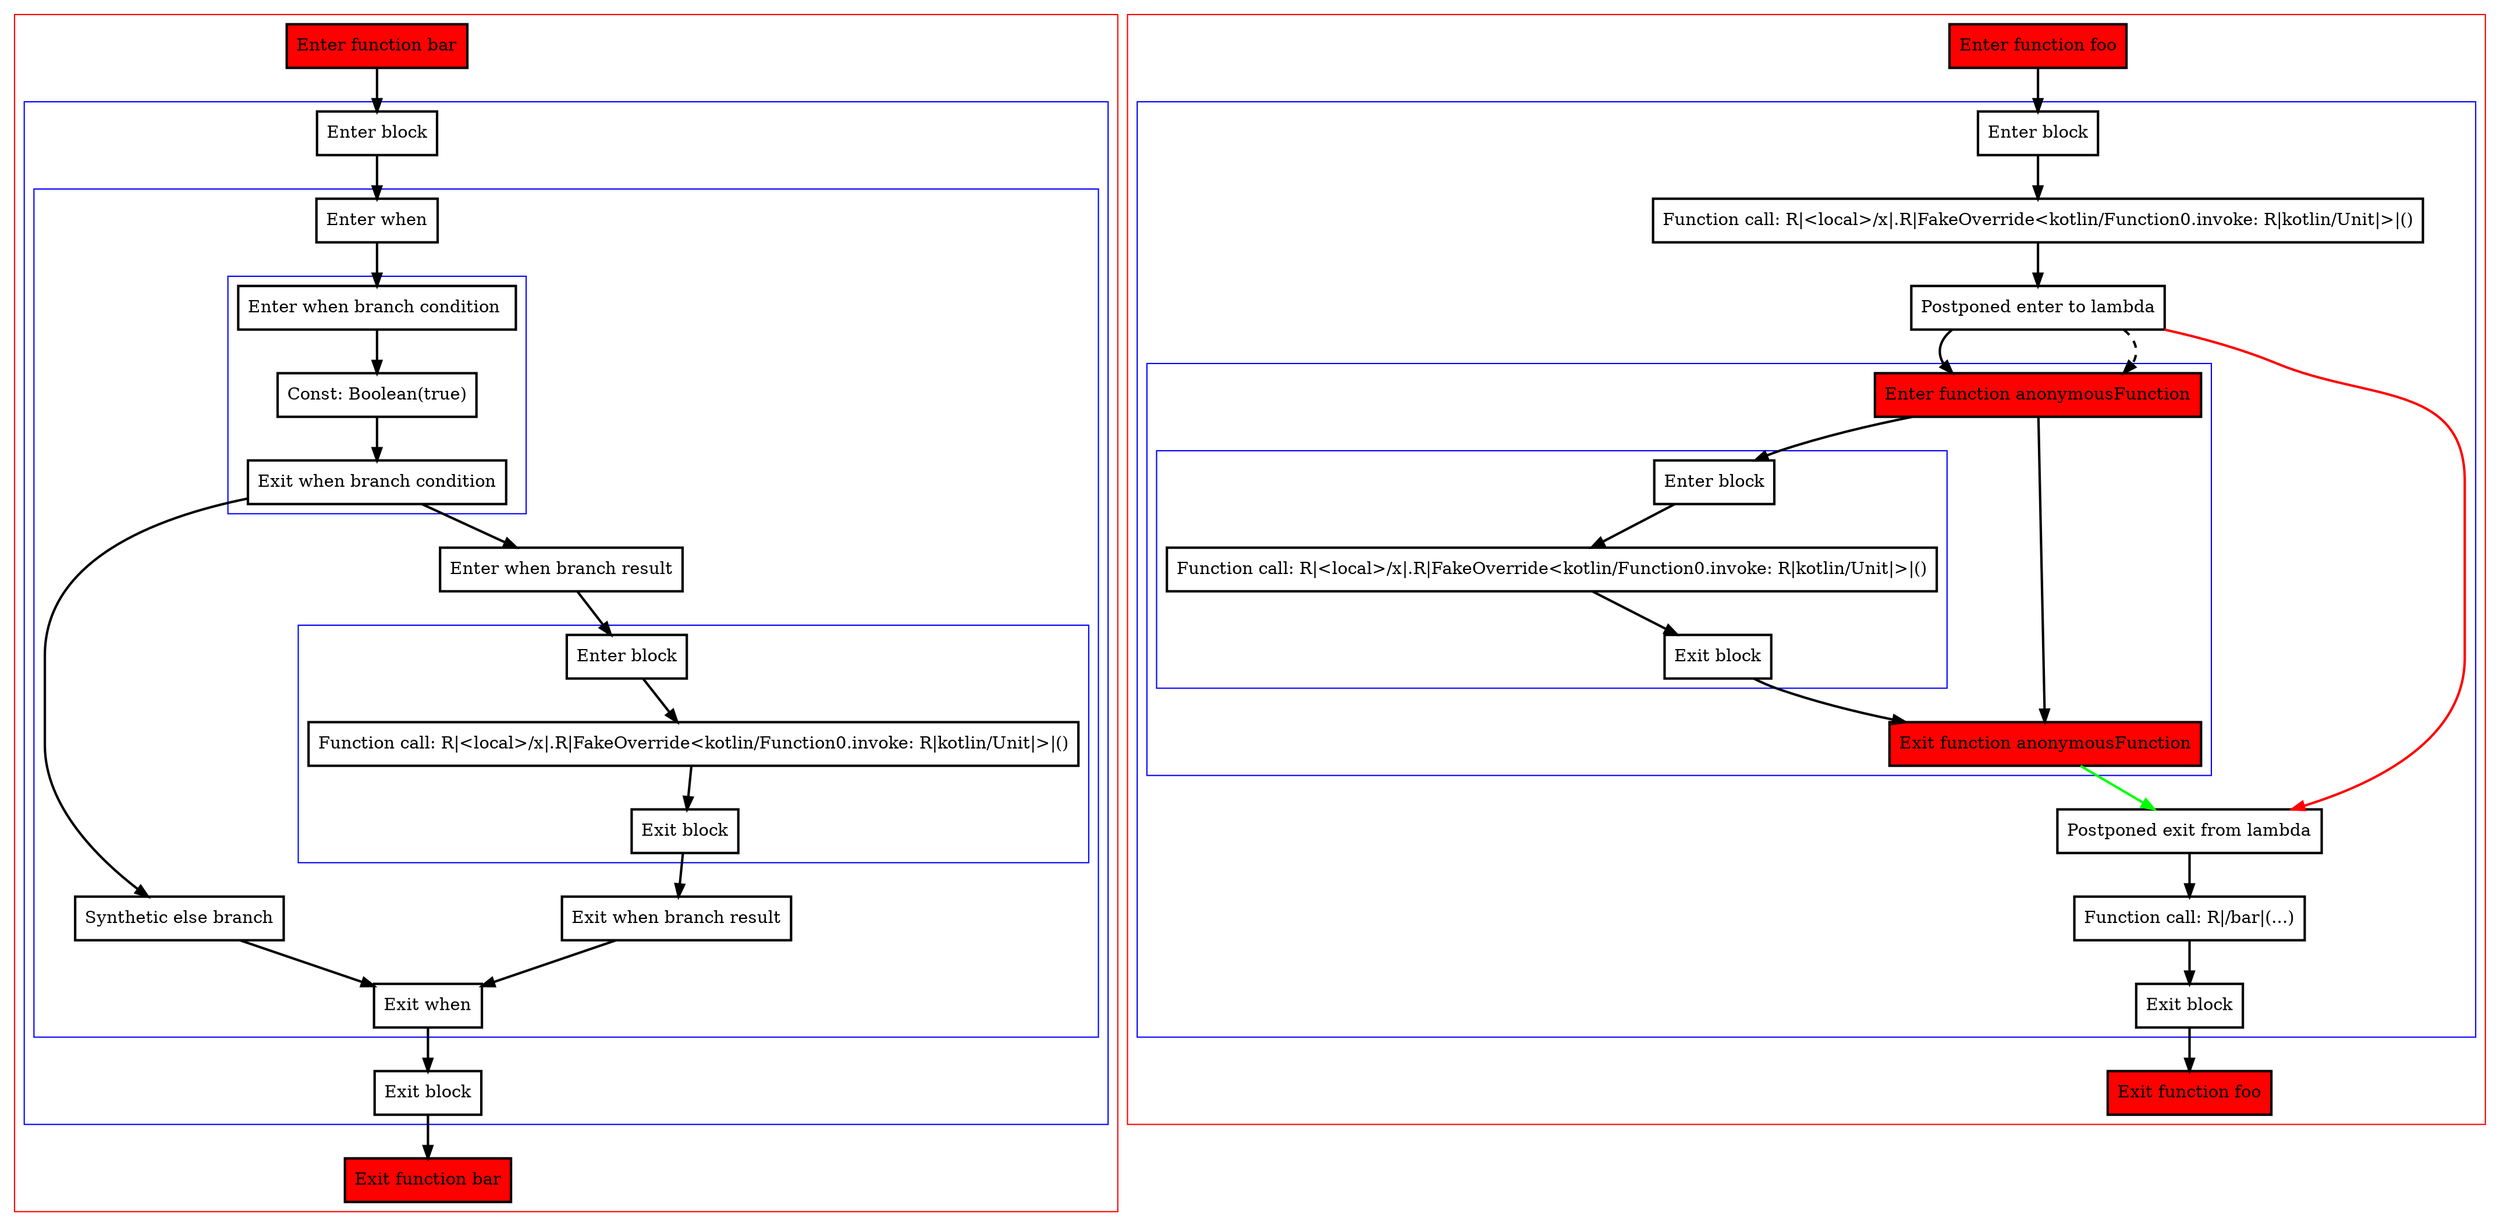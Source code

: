 digraph inPlaceLambda_kt {
    graph [nodesep=3]
    node [shape=box penwidth=2]
    edge [penwidth=2]

    subgraph cluster_0 {
        color=red
        0 [label="Enter function bar" style="filled" fillcolor=red];
        subgraph cluster_1 {
            color=blue
            1 [label="Enter block"];
            subgraph cluster_2 {
                color=blue
                2 [label="Enter when"];
                subgraph cluster_3 {
                    color=blue
                    3 [label="Enter when branch condition "];
                    4 [label="Const: Boolean(true)"];
                    5 [label="Exit when branch condition"];
                }
                6 [label="Synthetic else branch"];
                7 [label="Enter when branch result"];
                subgraph cluster_4 {
                    color=blue
                    8 [label="Enter block"];
                    9 [label="Function call: R|<local>/x|.R|FakeOverride<kotlin/Function0.invoke: R|kotlin/Unit|>|()"];
                    10 [label="Exit block"];
                }
                11 [label="Exit when branch result"];
                12 [label="Exit when"];
            }
            13 [label="Exit block"];
        }
        14 [label="Exit function bar" style="filled" fillcolor=red];
    }
    0 -> {1};
    1 -> {2};
    2 -> {3};
    3 -> {4};
    4 -> {5};
    5 -> {7 6};
    6 -> {12};
    7 -> {8};
    8 -> {9};
    9 -> {10};
    10 -> {11};
    11 -> {12};
    12 -> {13};
    13 -> {14};

    subgraph cluster_5 {
        color=red
        15 [label="Enter function foo" style="filled" fillcolor=red];
        subgraph cluster_6 {
            color=blue
            16 [label="Enter block"];
            17 [label="Function call: R|<local>/x|.R|FakeOverride<kotlin/Function0.invoke: R|kotlin/Unit|>|()"];
            18 [label="Postponed enter to lambda"];
            subgraph cluster_7 {
                color=blue
                23 [label="Enter function anonymousFunction" style="filled" fillcolor=red];
                subgraph cluster_8 {
                    color=blue
                    24 [label="Enter block"];
                    25 [label="Function call: R|<local>/x|.R|FakeOverride<kotlin/Function0.invoke: R|kotlin/Unit|>|()"];
                    26 [label="Exit block"];
                }
                27 [label="Exit function anonymousFunction" style="filled" fillcolor=red];
            }
            19 [label="Postponed exit from lambda"];
            20 [label="Function call: R|/bar|(...)"];
            21 [label="Exit block"];
        }
        22 [label="Exit function foo" style="filled" fillcolor=red];
    }
    15 -> {16};
    16 -> {17};
    17 -> {18};
    18 -> {23};
    18 -> {19} [color=red];
    18 -> {23} [style=dashed];
    19 -> {20};
    20 -> {21};
    21 -> {22};
    23 -> {27 24};
    24 -> {25};
    25 -> {26};
    26 -> {27};
    27 -> {19} [color=green];

}
